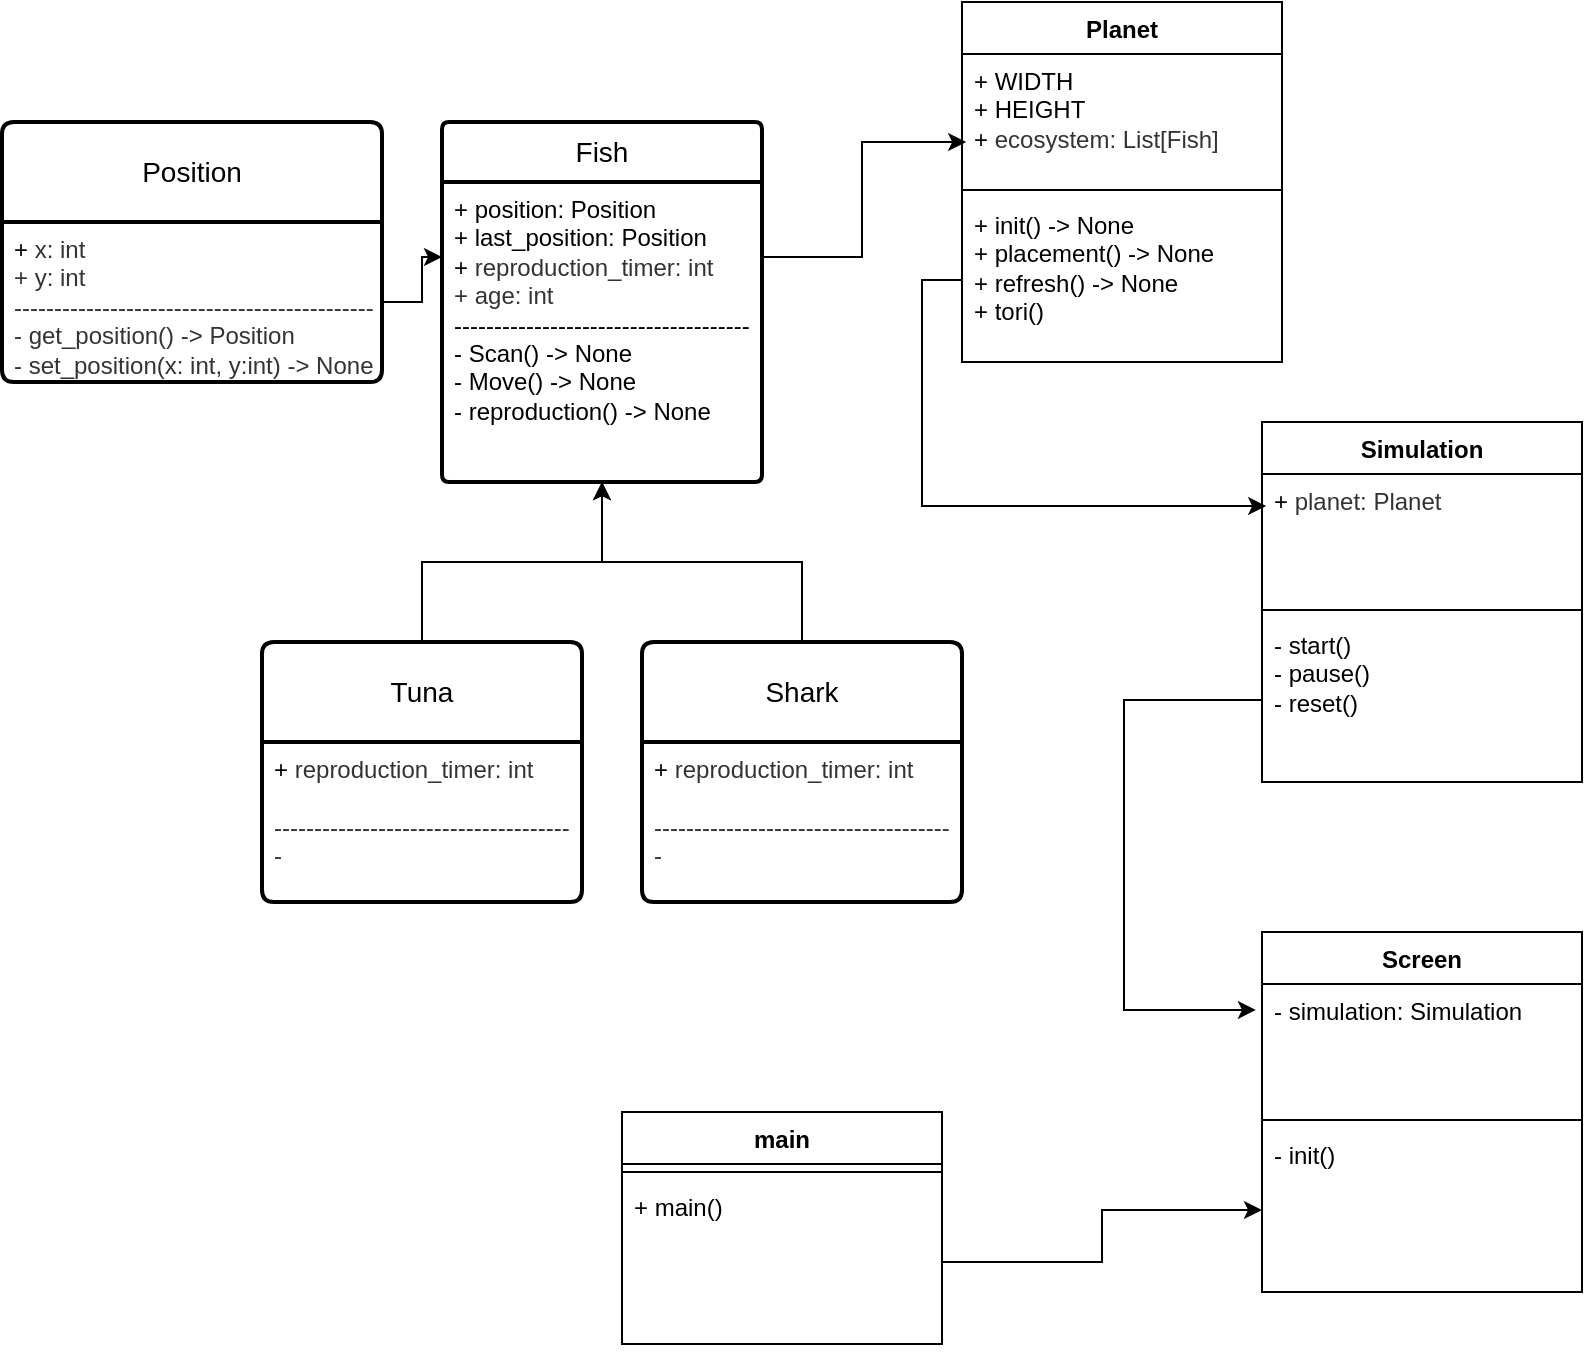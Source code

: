 <mxfile version="26.2.14">
  <diagram id="C5RBs43oDa-KdzZeNtuy" name="Page-1">
    <mxGraphModel dx="1426" dy="766" grid="1" gridSize="10" guides="1" tooltips="1" connect="1" arrows="1" fold="1" page="1" pageScale="1" pageWidth="827" pageHeight="1169" math="0" shadow="0">
      <root>
        <mxCell id="WIyWlLk6GJQsqaUBKTNV-0" />
        <mxCell id="WIyWlLk6GJQsqaUBKTNV-1" parent="WIyWlLk6GJQsqaUBKTNV-0" />
        <mxCell id="Od0c_wyd5FBFl1-f2Q9G-4" value="Fish" style="swimlane;childLayout=stackLayout;horizontal=1;startSize=30;horizontalStack=0;rounded=1;fontSize=14;fontStyle=0;strokeWidth=2;resizeParent=0;resizeLast=1;shadow=0;dashed=0;align=center;arcSize=4;whiteSpace=wrap;html=1;" parent="WIyWlLk6GJQsqaUBKTNV-1" vertex="1">
          <mxGeometry x="230" y="90" width="160" height="180" as="geometry" />
        </mxCell>
        <mxCell id="Od0c_wyd5FBFl1-f2Q9G-5" value="+ position: Position&lt;br&gt;+ last_position: Position&lt;div&gt;+&amp;nbsp;&lt;span style=&quot;background-color: rgb(255, 255, 255); color: rgb(51, 51, 51);&quot;&gt;&lt;font face=&quot;Helvetica&quot;&gt;reproduction_timer: int&lt;/font&gt;&lt;/span&gt;&lt;/div&gt;&lt;div&gt;&lt;font color=&quot;#333333&quot;&gt;+ age: int&lt;br&gt;&lt;/font&gt;&lt;div&gt;-------------------------------------&lt;/div&gt;&lt;div&gt;- Scan() -&amp;gt; None&lt;/div&gt;&lt;div&gt;- Move()&lt;span style=&quot;background-color: transparent; color: light-dark(rgb(0, 0, 0), rgb(255, 255, 255));&quot;&gt;&amp;nbsp;&lt;/span&gt;&lt;span style=&quot;background-color: transparent; color: light-dark(rgb(0, 0, 0), rgb(255, 255, 255));&quot;&gt;-&amp;gt; None&lt;/span&gt;&lt;/div&gt;&lt;div&gt;- reproduction()&lt;span style=&quot;background-color: transparent; color: light-dark(rgb(0, 0, 0), rgb(255, 255, 255));&quot;&gt;&amp;nbsp;&lt;/span&gt;&lt;span style=&quot;background-color: transparent; color: light-dark(rgb(0, 0, 0), rgb(255, 255, 255));&quot;&gt;-&amp;gt; None&lt;/span&gt;&lt;/div&gt;&lt;/div&gt;" style="align=left;strokeColor=none;fillColor=none;spacingLeft=4;spacingRight=4;fontSize=12;verticalAlign=top;resizable=0;rotatable=0;part=1;html=1;whiteSpace=wrap;" parent="Od0c_wyd5FBFl1-f2Q9G-4" vertex="1">
          <mxGeometry y="30" width="160" height="150" as="geometry" />
        </mxCell>
        <mxCell id="Od0c_wyd5FBFl1-f2Q9G-11" style="edgeStyle=orthogonalEdgeStyle;rounded=0;orthogonalLoop=1;jettySize=auto;html=1;exitX=0.5;exitY=0;exitDx=0;exitDy=0;entryX=0.5;entryY=1;entryDx=0;entryDy=0;" parent="WIyWlLk6GJQsqaUBKTNV-1" source="Od0c_wyd5FBFl1-f2Q9G-9" target="Od0c_wyd5FBFl1-f2Q9G-5" edge="1">
          <mxGeometry relative="1" as="geometry" />
        </mxCell>
        <mxCell id="Od0c_wyd5FBFl1-f2Q9G-9" value="Tuna" style="swimlane;childLayout=stackLayout;horizontal=1;startSize=50;horizontalStack=0;rounded=1;fontSize=14;fontStyle=0;strokeWidth=2;resizeParent=0;resizeLast=1;shadow=0;dashed=0;align=center;arcSize=4;whiteSpace=wrap;html=1;" parent="WIyWlLk6GJQsqaUBKTNV-1" vertex="1">
          <mxGeometry x="140" y="350" width="160" height="130" as="geometry" />
        </mxCell>
        <mxCell id="Od0c_wyd5FBFl1-f2Q9G-10" value="+&amp;nbsp;&lt;span style=&quot;background-color: rgb(255, 255, 255); color: rgb(51, 51, 51);&quot;&gt;&lt;font face=&quot;Helvetica&quot;&gt;reproduction_timer: int&lt;/font&gt;&lt;/span&gt;&lt;div&gt;&lt;span style=&quot;background-color: rgb(255, 255, 255); color: rgb(51, 51, 51);&quot;&gt;&lt;font face=&quot;Helvetica&quot;&gt;&lt;br&gt;&lt;/font&gt;&lt;/span&gt;&lt;/div&gt;&lt;div&gt;&lt;span style=&quot;background-color: rgb(255, 255, 255); color: rgb(51, 51, 51);&quot;&gt;&lt;font face=&quot;Helvetica&quot;&gt;-------------------------------------&lt;/font&gt;&lt;/span&gt;&lt;/div&gt;&lt;div&gt;&lt;span style=&quot;background-color: rgb(255, 255, 255); color: rgb(51, 51, 51);&quot;&gt;&lt;font face=&quot;Helvetica&quot;&gt;-&amp;nbsp;&lt;/font&gt;&lt;/span&gt;&lt;/div&gt;&lt;div&gt;&lt;span style=&quot;background-color: rgb(255, 255, 255); color: rgb(51, 51, 51);&quot;&gt;&lt;font face=&quot;Helvetica&quot;&gt;&lt;br&gt;&lt;/font&gt;&lt;/span&gt;&lt;/div&gt;" style="align=left;strokeColor=none;fillColor=none;spacingLeft=4;spacingRight=4;fontSize=12;verticalAlign=top;resizable=0;rotatable=0;part=1;html=1;whiteSpace=wrap;" parent="Od0c_wyd5FBFl1-f2Q9G-9" vertex="1">
          <mxGeometry y="50" width="160" height="80" as="geometry" />
        </mxCell>
        <mxCell id="Od0c_wyd5FBFl1-f2Q9G-14" style="edgeStyle=orthogonalEdgeStyle;rounded=0;orthogonalLoop=1;jettySize=auto;html=1;exitX=0.5;exitY=0;exitDx=0;exitDy=0;entryX=0.5;entryY=1;entryDx=0;entryDy=0;" parent="WIyWlLk6GJQsqaUBKTNV-1" source="Od0c_wyd5FBFl1-f2Q9G-12" target="Od0c_wyd5FBFl1-f2Q9G-5" edge="1">
          <mxGeometry relative="1" as="geometry" />
        </mxCell>
        <mxCell id="Od0c_wyd5FBFl1-f2Q9G-12" value="Shark" style="swimlane;childLayout=stackLayout;horizontal=1;startSize=50;horizontalStack=0;rounded=1;fontSize=14;fontStyle=0;strokeWidth=2;resizeParent=0;resizeLast=1;shadow=0;dashed=0;align=center;arcSize=4;whiteSpace=wrap;html=1;" parent="WIyWlLk6GJQsqaUBKTNV-1" vertex="1">
          <mxGeometry x="330" y="350" width="160" height="130" as="geometry" />
        </mxCell>
        <mxCell id="Od0c_wyd5FBFl1-f2Q9G-13" value="+&amp;nbsp;&lt;span style=&quot;background-color: rgb(255, 255, 255); color: rgb(51, 51, 51);&quot;&gt;&lt;font face=&quot;Helvetica&quot;&gt;reproduction_timer: int&lt;/font&gt;&lt;/span&gt;&lt;div&gt;&lt;span style=&quot;background-color: rgb(255, 255, 255); color: rgb(51, 51, 51);&quot;&gt;&lt;font face=&quot;Helvetica&quot;&gt;&lt;br&gt;&lt;/font&gt;&lt;/span&gt;&lt;/div&gt;&lt;div&gt;&lt;span style=&quot;background-color: rgb(255, 255, 255); color: rgb(51, 51, 51);&quot;&gt;&lt;font face=&quot;Helvetica&quot;&gt;-------------------------------------&lt;/font&gt;&lt;/span&gt;&lt;/div&gt;&lt;div&gt;&lt;span style=&quot;background-color: rgb(255, 255, 255); color: rgb(51, 51, 51);&quot;&gt;&lt;font face=&quot;Helvetica&quot;&gt;-&amp;nbsp;&lt;/font&gt;&lt;/span&gt;&lt;/div&gt;&lt;div&gt;&lt;span style=&quot;background-color: rgb(255, 255, 255); color: rgb(51, 51, 51);&quot;&gt;&lt;font face=&quot;Helvetica&quot;&gt;&lt;br&gt;&lt;/font&gt;&lt;/span&gt;&lt;/div&gt;" style="align=left;strokeColor=none;fillColor=none;spacingLeft=4;spacingRight=4;fontSize=12;verticalAlign=top;resizable=0;rotatable=0;part=1;html=1;whiteSpace=wrap;" parent="Od0c_wyd5FBFl1-f2Q9G-12" vertex="1">
          <mxGeometry y="50" width="160" height="80" as="geometry" />
        </mxCell>
        <mxCell id="Od0c_wyd5FBFl1-f2Q9G-17" value="Simulation" style="swimlane;fontStyle=1;align=center;verticalAlign=top;childLayout=stackLayout;horizontal=1;startSize=26;horizontalStack=0;resizeParent=1;resizeParentMax=0;resizeLast=0;collapsible=1;marginBottom=0;whiteSpace=wrap;html=1;" parent="WIyWlLk6GJQsqaUBKTNV-1" vertex="1">
          <mxGeometry x="640" y="240" width="160" height="180" as="geometry" />
        </mxCell>
        <mxCell id="Od0c_wyd5FBFl1-f2Q9G-18" value="+&amp;nbsp;&lt;span style=&quot;color: rgb(51, 51, 51); background-color: rgb(255, 255, 255);&quot;&gt;planet: Planet&lt;/span&gt;" style="text;strokeColor=none;fillColor=none;align=left;verticalAlign=top;spacingLeft=4;spacingRight=4;overflow=hidden;rotatable=0;points=[[0,0.5],[1,0.5]];portConstraint=eastwest;whiteSpace=wrap;html=1;" parent="Od0c_wyd5FBFl1-f2Q9G-17" vertex="1">
          <mxGeometry y="26" width="160" height="64" as="geometry" />
        </mxCell>
        <mxCell id="Od0c_wyd5FBFl1-f2Q9G-19" value="" style="line;strokeWidth=1;fillColor=none;align=left;verticalAlign=middle;spacingTop=-1;spacingLeft=3;spacingRight=3;rotatable=0;labelPosition=right;points=[];portConstraint=eastwest;strokeColor=inherit;" parent="Od0c_wyd5FBFl1-f2Q9G-17" vertex="1">
          <mxGeometry y="90" width="160" height="8" as="geometry" />
        </mxCell>
        <mxCell id="Od0c_wyd5FBFl1-f2Q9G-20" value="- start()&lt;div&gt;- pause()&lt;/div&gt;&lt;div&gt;- reset()&lt;/div&gt;" style="text;strokeColor=none;fillColor=none;align=left;verticalAlign=top;spacingLeft=4;spacingRight=4;overflow=hidden;rotatable=0;points=[[0,0.5],[1,0.5]];portConstraint=eastwest;whiteSpace=wrap;html=1;" parent="Od0c_wyd5FBFl1-f2Q9G-17" vertex="1">
          <mxGeometry y="98" width="160" height="82" as="geometry" />
        </mxCell>
        <mxCell id="Od0c_wyd5FBFl1-f2Q9G-21" value="main" style="swimlane;fontStyle=1;align=center;verticalAlign=top;childLayout=stackLayout;horizontal=1;startSize=26;horizontalStack=0;resizeParent=1;resizeParentMax=0;resizeLast=0;collapsible=1;marginBottom=0;whiteSpace=wrap;html=1;" parent="WIyWlLk6GJQsqaUBKTNV-1" vertex="1">
          <mxGeometry x="320" y="585" width="160" height="116" as="geometry" />
        </mxCell>
        <mxCell id="Od0c_wyd5FBFl1-f2Q9G-23" value="" style="line;strokeWidth=1;fillColor=none;align=left;verticalAlign=middle;spacingTop=-1;spacingLeft=3;spacingRight=3;rotatable=0;labelPosition=right;points=[];portConstraint=eastwest;strokeColor=inherit;" parent="Od0c_wyd5FBFl1-f2Q9G-21" vertex="1">
          <mxGeometry y="26" width="160" height="8" as="geometry" />
        </mxCell>
        <mxCell id="Od0c_wyd5FBFl1-f2Q9G-24" value="+ main()" style="text;strokeColor=none;fillColor=none;align=left;verticalAlign=top;spacingLeft=4;spacingRight=4;overflow=hidden;rotatable=0;points=[[0,0.5],[1,0.5]];portConstraint=eastwest;whiteSpace=wrap;html=1;" parent="Od0c_wyd5FBFl1-f2Q9G-21" vertex="1">
          <mxGeometry y="34" width="160" height="82" as="geometry" />
        </mxCell>
        <mxCell id="Od0c_wyd5FBFl1-f2Q9G-32" value="Planet" style="swimlane;fontStyle=1;align=center;verticalAlign=top;childLayout=stackLayout;horizontal=1;startSize=26;horizontalStack=0;resizeParent=1;resizeParentMax=0;resizeLast=0;collapsible=1;marginBottom=0;whiteSpace=wrap;html=1;" parent="WIyWlLk6GJQsqaUBKTNV-1" vertex="1">
          <mxGeometry x="490" y="30" width="160" height="180" as="geometry" />
        </mxCell>
        <mxCell id="Od0c_wyd5FBFl1-f2Q9G-33" value="&lt;div&gt;+ WIDTH&lt;/div&gt;&lt;div&gt;+ HEIGHT&lt;/div&gt;+&amp;nbsp;&lt;span style=&quot;color: rgb(51, 51, 51); background-color: rgb(255, 255, 255);&quot;&gt;ecosystem: List[Fish]&lt;/span&gt;" style="text;strokeColor=none;fillColor=none;align=left;verticalAlign=top;spacingLeft=4;spacingRight=4;overflow=hidden;rotatable=0;points=[[0,0.5],[1,0.5]];portConstraint=eastwest;whiteSpace=wrap;html=1;" parent="Od0c_wyd5FBFl1-f2Q9G-32" vertex="1">
          <mxGeometry y="26" width="160" height="64" as="geometry" />
        </mxCell>
        <mxCell id="Od0c_wyd5FBFl1-f2Q9G-34" value="" style="line;strokeWidth=1;fillColor=none;align=left;verticalAlign=middle;spacingTop=-1;spacingLeft=3;spacingRight=3;rotatable=0;labelPosition=right;points=[];portConstraint=eastwest;strokeColor=inherit;" parent="Od0c_wyd5FBFl1-f2Q9G-32" vertex="1">
          <mxGeometry y="90" width="160" height="8" as="geometry" />
        </mxCell>
        <mxCell id="Od0c_wyd5FBFl1-f2Q9G-35" value="+ init()&amp;nbsp;-&amp;gt; None&lt;div&gt;+ placement()&lt;span style=&quot;background-color: transparent; color: light-dark(rgb(0, 0, 0), rgb(255, 255, 255));&quot;&gt;&amp;nbsp;&lt;/span&gt;&lt;span style=&quot;background-color: transparent; color: light-dark(rgb(0, 0, 0), rgb(255, 255, 255));&quot;&gt;-&amp;gt; None&lt;/span&gt;&lt;/div&gt;&lt;div&gt;+ refresh()&lt;span style=&quot;background-color: transparent; color: light-dark(rgb(0, 0, 0), rgb(255, 255, 255));&quot;&gt;&amp;nbsp;&lt;/span&gt;&lt;span style=&quot;background-color: transparent; color: light-dark(rgb(0, 0, 0), rgb(255, 255, 255));&quot;&gt;-&amp;gt; None&lt;/span&gt;&lt;/div&gt;&lt;div&gt;+ tori()&lt;/div&gt;" style="text;strokeColor=none;fillColor=none;align=left;verticalAlign=top;spacingLeft=4;spacingRight=4;overflow=hidden;rotatable=0;points=[[0,0.5],[1,0.5]];portConstraint=eastwest;whiteSpace=wrap;html=1;" parent="Od0c_wyd5FBFl1-f2Q9G-32" vertex="1">
          <mxGeometry y="98" width="160" height="82" as="geometry" />
        </mxCell>
        <mxCell id="Od0c_wyd5FBFl1-f2Q9G-36" value="Screen" style="swimlane;fontStyle=1;align=center;verticalAlign=top;childLayout=stackLayout;horizontal=1;startSize=26;horizontalStack=0;resizeParent=1;resizeParentMax=0;resizeLast=0;collapsible=1;marginBottom=0;whiteSpace=wrap;html=1;" parent="WIyWlLk6GJQsqaUBKTNV-1" vertex="1">
          <mxGeometry x="640" y="495" width="160" height="180" as="geometry" />
        </mxCell>
        <mxCell id="Od0c_wyd5FBFl1-f2Q9G-37" value="- simulation: Simulation" style="text;strokeColor=none;fillColor=none;align=left;verticalAlign=top;spacingLeft=4;spacingRight=4;overflow=hidden;rotatable=0;points=[[0,0.5],[1,0.5]];portConstraint=eastwest;whiteSpace=wrap;html=1;" parent="Od0c_wyd5FBFl1-f2Q9G-36" vertex="1">
          <mxGeometry y="26" width="160" height="64" as="geometry" />
        </mxCell>
        <mxCell id="Od0c_wyd5FBFl1-f2Q9G-38" value="" style="line;strokeWidth=1;fillColor=none;align=left;verticalAlign=middle;spacingTop=-1;spacingLeft=3;spacingRight=3;rotatable=0;labelPosition=right;points=[];portConstraint=eastwest;strokeColor=inherit;" parent="Od0c_wyd5FBFl1-f2Q9G-36" vertex="1">
          <mxGeometry y="90" width="160" height="8" as="geometry" />
        </mxCell>
        <mxCell id="Od0c_wyd5FBFl1-f2Q9G-39" value="- init()" style="text;strokeColor=none;fillColor=none;align=left;verticalAlign=top;spacingLeft=4;spacingRight=4;overflow=hidden;rotatable=0;points=[[0,0.5],[1,0.5]];portConstraint=eastwest;whiteSpace=wrap;html=1;" parent="Od0c_wyd5FBFl1-f2Q9G-36" vertex="1">
          <mxGeometry y="98" width="160" height="82" as="geometry" />
        </mxCell>
        <mxCell id="Od0c_wyd5FBFl1-f2Q9G-46" style="edgeStyle=orthogonalEdgeStyle;rounded=0;orthogonalLoop=1;jettySize=auto;html=1;exitX=1;exitY=0.25;exitDx=0;exitDy=0;entryX=0.013;entryY=0.688;entryDx=0;entryDy=0;entryPerimeter=0;" parent="WIyWlLk6GJQsqaUBKTNV-1" source="Od0c_wyd5FBFl1-f2Q9G-5" target="Od0c_wyd5FBFl1-f2Q9G-33" edge="1">
          <mxGeometry relative="1" as="geometry" />
        </mxCell>
        <mxCell id="Od0c_wyd5FBFl1-f2Q9G-49" style="edgeStyle=orthogonalEdgeStyle;rounded=0;orthogonalLoop=1;jettySize=auto;html=1;exitX=1;exitY=0.5;exitDx=0;exitDy=0;entryX=0;entryY=0.5;entryDx=0;entryDy=0;" parent="WIyWlLk6GJQsqaUBKTNV-1" source="Od0c_wyd5FBFl1-f2Q9G-24" target="Od0c_wyd5FBFl1-f2Q9G-39" edge="1">
          <mxGeometry relative="1" as="geometry" />
        </mxCell>
        <mxCell id="Od0c_wyd5FBFl1-f2Q9G-52" style="edgeStyle=orthogonalEdgeStyle;rounded=0;orthogonalLoop=1;jettySize=auto;html=1;exitX=0;exitY=0.5;exitDx=0;exitDy=0;entryX=0.013;entryY=0.25;entryDx=0;entryDy=0;entryPerimeter=0;" parent="WIyWlLk6GJQsqaUBKTNV-1" source="Od0c_wyd5FBFl1-f2Q9G-35" target="Od0c_wyd5FBFl1-f2Q9G-18" edge="1">
          <mxGeometry relative="1" as="geometry" />
        </mxCell>
        <mxCell id="Od0c_wyd5FBFl1-f2Q9G-53" style="edgeStyle=orthogonalEdgeStyle;rounded=0;orthogonalLoop=1;jettySize=auto;html=1;exitX=0;exitY=0.5;exitDx=0;exitDy=0;entryX=-0.019;entryY=0.203;entryDx=0;entryDy=0;entryPerimeter=0;" parent="WIyWlLk6GJQsqaUBKTNV-1" source="Od0c_wyd5FBFl1-f2Q9G-20" target="Od0c_wyd5FBFl1-f2Q9G-37" edge="1">
          <mxGeometry relative="1" as="geometry">
            <mxPoint x="570" y="540" as="targetPoint" />
            <Array as="points">
              <mxPoint x="571" y="379" />
              <mxPoint x="571" y="534" />
            </Array>
          </mxGeometry>
        </mxCell>
        <mxCell id="LcW6HPfmmMmJOzSTk2mN-0" value="Position" style="swimlane;childLayout=stackLayout;horizontal=1;startSize=50;horizontalStack=0;rounded=1;fontSize=14;fontStyle=0;strokeWidth=2;resizeParent=0;resizeLast=1;shadow=0;dashed=0;align=center;arcSize=4;whiteSpace=wrap;html=1;" vertex="1" parent="WIyWlLk6GJQsqaUBKTNV-1">
          <mxGeometry x="10" y="90" width="190" height="130" as="geometry" />
        </mxCell>
        <mxCell id="LcW6HPfmmMmJOzSTk2mN-1" value="+&amp;nbsp;&lt;span style=&quot;background-color: rgb(255, 255, 255); color: rgb(51, 51, 51);&quot;&gt;&lt;font face=&quot;Helvetica&quot;&gt;x: int&lt;/font&gt;&lt;/span&gt;&lt;div&gt;&lt;font color=&quot;#333333&quot;&gt;+ y: int&lt;/font&gt;&lt;div&gt;&lt;span style=&quot;background-color: rgb(255, 255, 255); color: rgb(51, 51, 51);&quot;&gt;&lt;font face=&quot;Helvetica&quot;&gt;---------------------------------------------&lt;/font&gt;&lt;/span&gt;&lt;/div&gt;&lt;div&gt;&lt;span style=&quot;background-color: rgb(255, 255, 255); color: rgb(51, 51, 51);&quot;&gt;&lt;font face=&quot;Helvetica&quot;&gt;- get_position() -&amp;gt; Position&lt;/font&gt;&lt;/span&gt;&lt;/div&gt;&lt;div&gt;&lt;span style=&quot;background-color: rgb(255, 255, 255); color: rgb(51, 51, 51);&quot;&gt;&lt;font face=&quot;Helvetica&quot;&gt;- set_position(x: int, y:int) -&amp;gt; None&lt;/font&gt;&lt;/span&gt;&lt;/div&gt;&lt;div&gt;&lt;span style=&quot;background-color: rgb(255, 255, 255); color: rgb(51, 51, 51);&quot;&gt;&lt;font face=&quot;Helvetica&quot;&gt;&lt;br&gt;&lt;/font&gt;&lt;/span&gt;&lt;/div&gt;&lt;/div&gt;" style="align=left;strokeColor=none;fillColor=none;spacingLeft=4;spacingRight=4;fontSize=12;verticalAlign=top;resizable=0;rotatable=0;part=1;html=1;whiteSpace=wrap;" vertex="1" parent="LcW6HPfmmMmJOzSTk2mN-0">
          <mxGeometry y="50" width="190" height="80" as="geometry" />
        </mxCell>
        <mxCell id="LcW6HPfmmMmJOzSTk2mN-2" style="edgeStyle=orthogonalEdgeStyle;rounded=0;orthogonalLoop=1;jettySize=auto;html=1;entryX=0;entryY=0.25;entryDx=0;entryDy=0;" edge="1" parent="WIyWlLk6GJQsqaUBKTNV-1" source="LcW6HPfmmMmJOzSTk2mN-1" target="Od0c_wyd5FBFl1-f2Q9G-5">
          <mxGeometry relative="1" as="geometry">
            <mxPoint x="105" y="260" as="targetPoint" />
          </mxGeometry>
        </mxCell>
      </root>
    </mxGraphModel>
  </diagram>
</mxfile>

